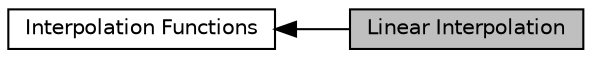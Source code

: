 digraph "Linear Interpolation"
{
  edge [fontname="Helvetica",fontsize="10",labelfontname="Helvetica",labelfontsize="10"];
  node [fontname="Helvetica",fontsize="10",shape=record];
  rankdir=LR;
  Node1 [label="Interpolation Functions",height=0.2,width=0.4,color="black", fillcolor="white", style="filled",URL="$group__group_interpolation.html",tooltip="These functions perform 1- and 2-dimensional interpolation of data. "];
  Node0 [label="Linear Interpolation",height=0.2,width=0.4,color="black", fillcolor="grey75", style="filled", fontcolor="black"];
  Node1->Node0 [shape=plaintext, dir="back", style="solid"];
}
